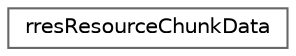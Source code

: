 digraph "Graphical Class Hierarchy"
{
 // LATEX_PDF_SIZE
  bgcolor="transparent";
  edge [fontname=Helvetica,fontsize=10,labelfontname=Helvetica,labelfontsize=10];
  node [fontname=Helvetica,fontsize=10,shape=box,height=0.2,width=0.4];
  rankdir="LR";
  Node0 [id="Node000000",label="rresResourceChunkData",height=0.2,width=0.4,color="grey40", fillcolor="white", style="filled",URL="$structrres_resource_chunk_data.html",tooltip=" "];
}
